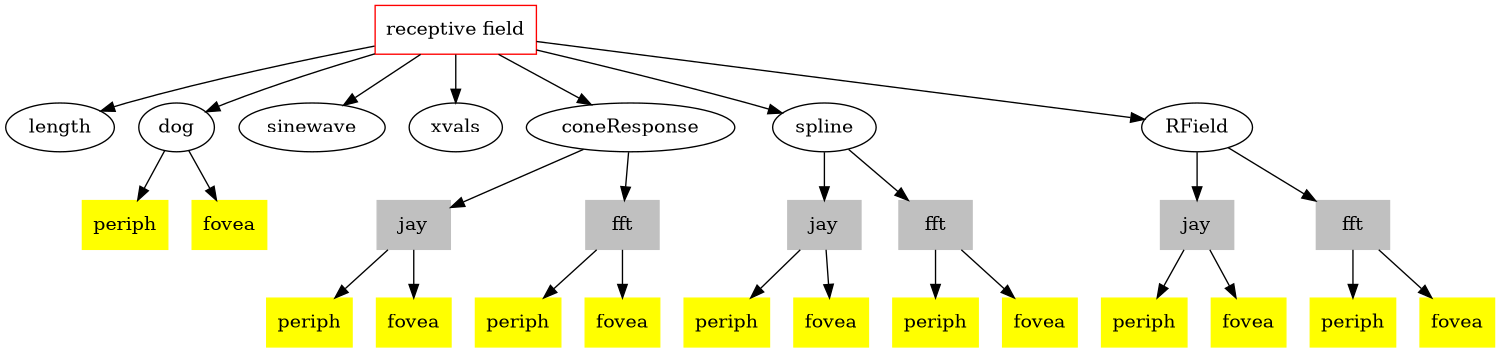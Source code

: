 digraph RF {
	size="10,10";
	subgraph Jay1{
	j1 -> p1;
	j1 -> fo1;
	}
	subgraph FFT1{
	f1 -> p2;
	f1 -> fo2;
	}
	subgraph Jay2{
	j2 -> p3;
	j2 -> fo3;
	}
	subgraph FFT2{
	f2 -> p4;
	f2 -> fo4;
	}
	subgraph Jay3{
	j3 -> p5;
	j3 -> fo5;
	}
	subgraph FFT3{
	f3 -> p6 ;
	f3 -> fo6;
	}
	
	RF [label="receptive field", shape=box, color=red];
	RF -> length;
	RF -> dog;
	RF -> sinewave;
	RF -> xvals;
	RF -> coneResponse;
	RF -> spline;
	RF -> RField;
	dog -> periph;
	dog -> fovea;
	coneResponse -> j1;
	coneResponse -> f1;
	spline -> j2;
	spline -> f2;
	RField -> j3;
	RField -> f3;

	periph [shape=box, style=filled, color=yellow];
	fovea [shape=box, style=filled, color=yellow];
	j1 [label="jay", shape=box, style=filled, color=grey];
	j2 [label="jay", shape=box, style=filled, color=grey];
	j3 [label="jay", shape=box, style=filled, color=grey];
	f1 [label="fft", shape=box, style=filled, color=grey];
	f2 [label="fft", shape=box, style=filled, color=grey];
	f3 [label="fft", shape=box, style=filled, color=grey];
	p1 [label="periph", shape=box, style=filled, color=yellow];
	p2 [label="periph", shape=box, style=filled, color=yellow];
	p3 [label="periph", shape=box, style=filled, color=yellow];
	p4 [label="periph", shape=box, style=filled, color=yellow];
	p5 [label="periph", shape=box, style=filled, color=yellow];
	p6 [label="periph", shape=box, style=filled, color=yellow];
	fo1 [label="fovea", shape=box, style=filled, color=yellow];
	fo2 [label="fovea", shape=box, style=filled, color=yellow];
	fo3 [label="fovea", shape=box, style=filled, color=yellow];
	fo4 [label="fovea", shape=box, style=filled, color=yellow];
	fo5 [label="fovea", shape=box, style=filled, color=yellow];
	fo6 [label="fovea", shape=box, style=filled, color=yellow];
}
